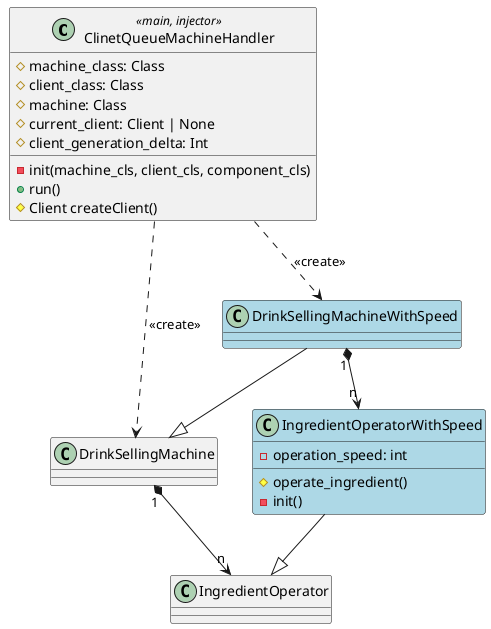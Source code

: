 @startuml ext1

class ClinetQueueMachineHandler <<main, injector>> {
  # machine_class: Class
  # client_class: Class
  # machine: Class
  # current_client: Client | None
  # client_generation_delta: Int

  - init(machine_cls, client_cls, component_cls)
  + run()
  # Client createClient()
}

class DrinkSellingMachine
class DrinkSellingMachineWithSpeed #lightblue
class IngredientOperator

ClinetQueueMachineHandler ..> DrinkSellingMachine: <<create>>
ClinetQueueMachineHandler ..> DrinkSellingMachineWithSpeed: <<create>>

class IngredientOperatorWithSpeed #lightblue {
  -operation_speed: int
 
  # operate_ingredient()
  - init()
}

DrinkSellingMachine "1" *--> "n" IngredientOperator
IngredientOperatorWithSpeed --|> IngredientOperator

DrinkSellingMachineWithSpeed --|> DrinkSellingMachine
DrinkSellingMachineWithSpeed "1" *--> "n" IngredientOperatorWithSpeed


@enduml